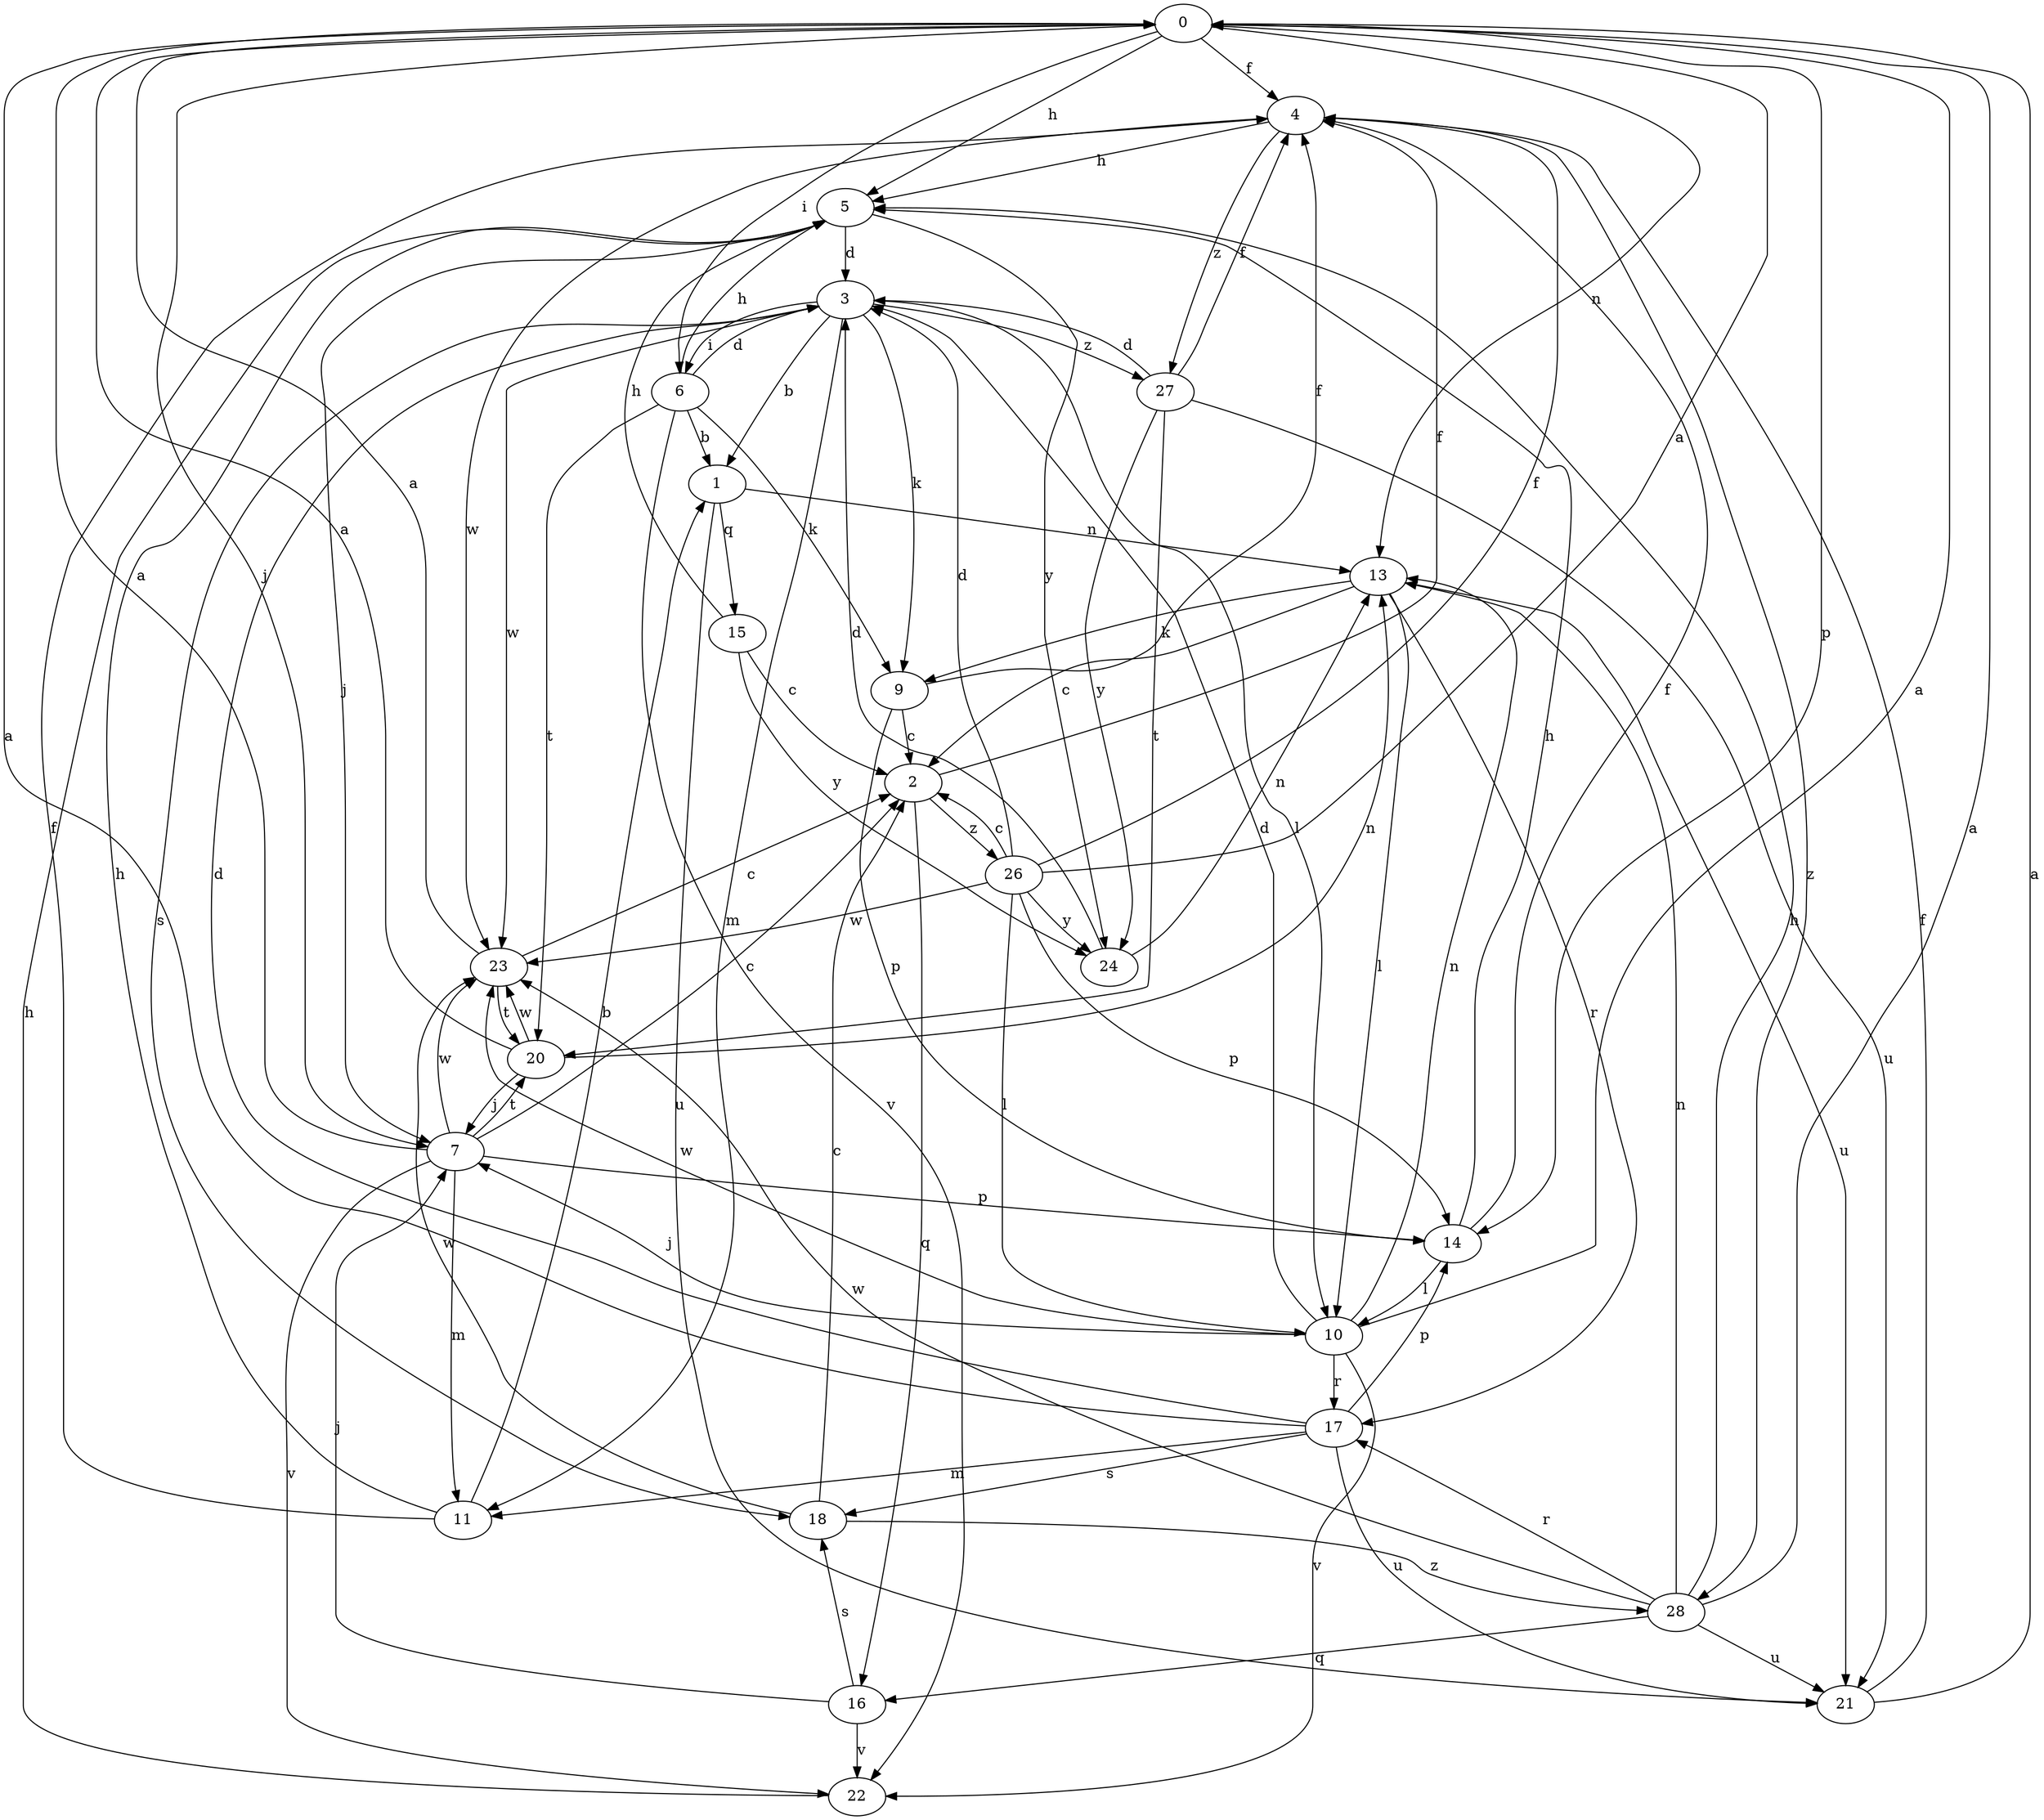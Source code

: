 strict digraph  {
0;
1;
2;
3;
4;
5;
6;
7;
9;
10;
11;
13;
14;
15;
16;
17;
18;
20;
21;
22;
23;
24;
26;
27;
28;
0 -> 4  [label=f];
0 -> 5  [label=h];
0 -> 6  [label=i];
0 -> 7  [label=j];
0 -> 13  [label=n];
0 -> 14  [label=p];
1 -> 13  [label=n];
1 -> 15  [label=q];
1 -> 21  [label=u];
2 -> 4  [label=f];
2 -> 16  [label=q];
2 -> 26  [label=z];
3 -> 1  [label=b];
3 -> 6  [label=i];
3 -> 9  [label=k];
3 -> 10  [label=l];
3 -> 11  [label=m];
3 -> 18  [label=s];
3 -> 23  [label=w];
3 -> 27  [label=z];
4 -> 5  [label=h];
4 -> 23  [label=w];
4 -> 27  [label=z];
4 -> 28  [label=z];
5 -> 3  [label=d];
5 -> 7  [label=j];
5 -> 24  [label=y];
6 -> 1  [label=b];
6 -> 3  [label=d];
6 -> 5  [label=h];
6 -> 9  [label=k];
6 -> 20  [label=t];
6 -> 22  [label=v];
7 -> 0  [label=a];
7 -> 2  [label=c];
7 -> 11  [label=m];
7 -> 14  [label=p];
7 -> 20  [label=t];
7 -> 22  [label=v];
7 -> 23  [label=w];
9 -> 2  [label=c];
9 -> 4  [label=f];
9 -> 14  [label=p];
10 -> 0  [label=a];
10 -> 3  [label=d];
10 -> 7  [label=j];
10 -> 13  [label=n];
10 -> 17  [label=r];
10 -> 22  [label=v];
10 -> 23  [label=w];
11 -> 1  [label=b];
11 -> 4  [label=f];
11 -> 5  [label=h];
13 -> 2  [label=c];
13 -> 9  [label=k];
13 -> 10  [label=l];
13 -> 17  [label=r];
13 -> 21  [label=u];
14 -> 4  [label=f];
14 -> 5  [label=h];
14 -> 10  [label=l];
15 -> 2  [label=c];
15 -> 5  [label=h];
15 -> 24  [label=y];
16 -> 7  [label=j];
16 -> 18  [label=s];
16 -> 22  [label=v];
17 -> 0  [label=a];
17 -> 3  [label=d];
17 -> 11  [label=m];
17 -> 14  [label=p];
17 -> 18  [label=s];
17 -> 21  [label=u];
18 -> 2  [label=c];
18 -> 23  [label=w];
18 -> 28  [label=z];
20 -> 0  [label=a];
20 -> 7  [label=j];
20 -> 13  [label=n];
20 -> 23  [label=w];
21 -> 0  [label=a];
21 -> 4  [label=f];
22 -> 5  [label=h];
23 -> 0  [label=a];
23 -> 2  [label=c];
23 -> 20  [label=t];
24 -> 3  [label=d];
24 -> 13  [label=n];
26 -> 0  [label=a];
26 -> 2  [label=c];
26 -> 3  [label=d];
26 -> 4  [label=f];
26 -> 10  [label=l];
26 -> 14  [label=p];
26 -> 23  [label=w];
26 -> 24  [label=y];
27 -> 3  [label=d];
27 -> 4  [label=f];
27 -> 20  [label=t];
27 -> 21  [label=u];
27 -> 24  [label=y];
28 -> 0  [label=a];
28 -> 5  [label=h];
28 -> 13  [label=n];
28 -> 16  [label=q];
28 -> 17  [label=r];
28 -> 21  [label=u];
28 -> 23  [label=w];
}
